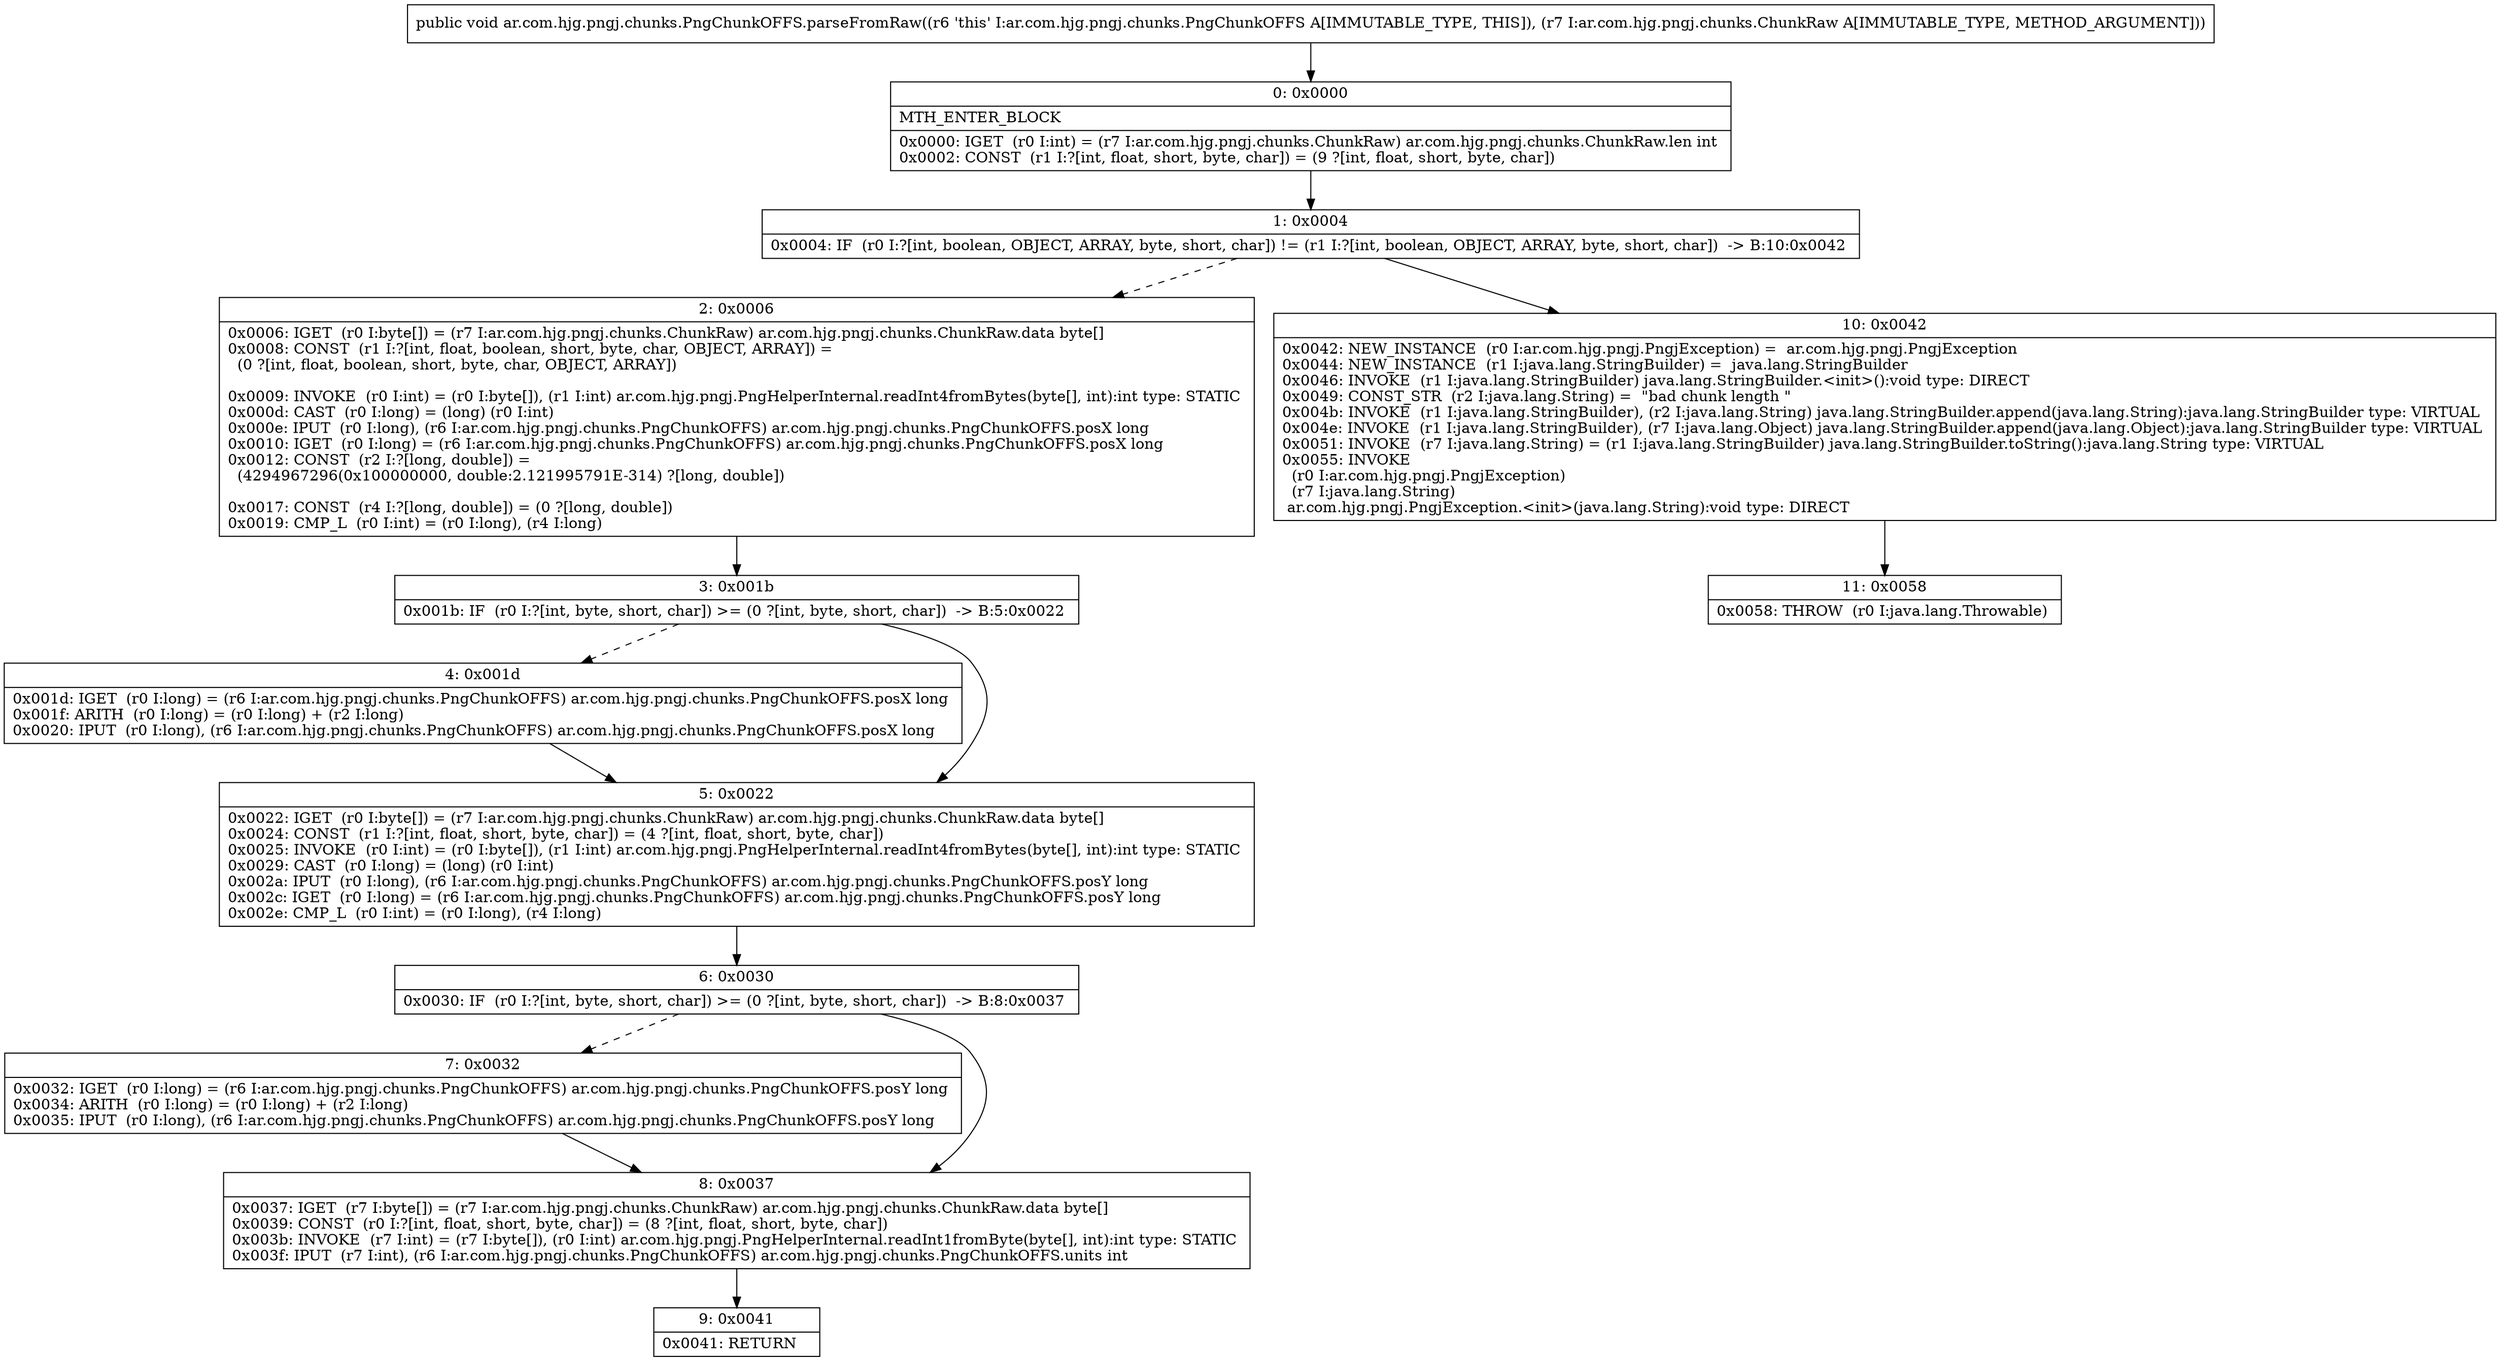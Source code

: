 digraph "CFG forar.com.hjg.pngj.chunks.PngChunkOFFS.parseFromRaw(Lar\/com\/hjg\/pngj\/chunks\/ChunkRaw;)V" {
Node_0 [shape=record,label="{0\:\ 0x0000|MTH_ENTER_BLOCK\l|0x0000: IGET  (r0 I:int) = (r7 I:ar.com.hjg.pngj.chunks.ChunkRaw) ar.com.hjg.pngj.chunks.ChunkRaw.len int \l0x0002: CONST  (r1 I:?[int, float, short, byte, char]) = (9 ?[int, float, short, byte, char]) \l}"];
Node_1 [shape=record,label="{1\:\ 0x0004|0x0004: IF  (r0 I:?[int, boolean, OBJECT, ARRAY, byte, short, char]) != (r1 I:?[int, boolean, OBJECT, ARRAY, byte, short, char])  \-\> B:10:0x0042 \l}"];
Node_2 [shape=record,label="{2\:\ 0x0006|0x0006: IGET  (r0 I:byte[]) = (r7 I:ar.com.hjg.pngj.chunks.ChunkRaw) ar.com.hjg.pngj.chunks.ChunkRaw.data byte[] \l0x0008: CONST  (r1 I:?[int, float, boolean, short, byte, char, OBJECT, ARRAY]) = \l  (0 ?[int, float, boolean, short, byte, char, OBJECT, ARRAY])\l \l0x0009: INVOKE  (r0 I:int) = (r0 I:byte[]), (r1 I:int) ar.com.hjg.pngj.PngHelperInternal.readInt4fromBytes(byte[], int):int type: STATIC \l0x000d: CAST  (r0 I:long) = (long) (r0 I:int) \l0x000e: IPUT  (r0 I:long), (r6 I:ar.com.hjg.pngj.chunks.PngChunkOFFS) ar.com.hjg.pngj.chunks.PngChunkOFFS.posX long \l0x0010: IGET  (r0 I:long) = (r6 I:ar.com.hjg.pngj.chunks.PngChunkOFFS) ar.com.hjg.pngj.chunks.PngChunkOFFS.posX long \l0x0012: CONST  (r2 I:?[long, double]) = \l  (4294967296(0x100000000, double:2.121995791E\-314) ?[long, double])\l \l0x0017: CONST  (r4 I:?[long, double]) = (0 ?[long, double]) \l0x0019: CMP_L  (r0 I:int) = (r0 I:long), (r4 I:long) \l}"];
Node_3 [shape=record,label="{3\:\ 0x001b|0x001b: IF  (r0 I:?[int, byte, short, char]) \>= (0 ?[int, byte, short, char])  \-\> B:5:0x0022 \l}"];
Node_4 [shape=record,label="{4\:\ 0x001d|0x001d: IGET  (r0 I:long) = (r6 I:ar.com.hjg.pngj.chunks.PngChunkOFFS) ar.com.hjg.pngj.chunks.PngChunkOFFS.posX long \l0x001f: ARITH  (r0 I:long) = (r0 I:long) + (r2 I:long) \l0x0020: IPUT  (r0 I:long), (r6 I:ar.com.hjg.pngj.chunks.PngChunkOFFS) ar.com.hjg.pngj.chunks.PngChunkOFFS.posX long \l}"];
Node_5 [shape=record,label="{5\:\ 0x0022|0x0022: IGET  (r0 I:byte[]) = (r7 I:ar.com.hjg.pngj.chunks.ChunkRaw) ar.com.hjg.pngj.chunks.ChunkRaw.data byte[] \l0x0024: CONST  (r1 I:?[int, float, short, byte, char]) = (4 ?[int, float, short, byte, char]) \l0x0025: INVOKE  (r0 I:int) = (r0 I:byte[]), (r1 I:int) ar.com.hjg.pngj.PngHelperInternal.readInt4fromBytes(byte[], int):int type: STATIC \l0x0029: CAST  (r0 I:long) = (long) (r0 I:int) \l0x002a: IPUT  (r0 I:long), (r6 I:ar.com.hjg.pngj.chunks.PngChunkOFFS) ar.com.hjg.pngj.chunks.PngChunkOFFS.posY long \l0x002c: IGET  (r0 I:long) = (r6 I:ar.com.hjg.pngj.chunks.PngChunkOFFS) ar.com.hjg.pngj.chunks.PngChunkOFFS.posY long \l0x002e: CMP_L  (r0 I:int) = (r0 I:long), (r4 I:long) \l}"];
Node_6 [shape=record,label="{6\:\ 0x0030|0x0030: IF  (r0 I:?[int, byte, short, char]) \>= (0 ?[int, byte, short, char])  \-\> B:8:0x0037 \l}"];
Node_7 [shape=record,label="{7\:\ 0x0032|0x0032: IGET  (r0 I:long) = (r6 I:ar.com.hjg.pngj.chunks.PngChunkOFFS) ar.com.hjg.pngj.chunks.PngChunkOFFS.posY long \l0x0034: ARITH  (r0 I:long) = (r0 I:long) + (r2 I:long) \l0x0035: IPUT  (r0 I:long), (r6 I:ar.com.hjg.pngj.chunks.PngChunkOFFS) ar.com.hjg.pngj.chunks.PngChunkOFFS.posY long \l}"];
Node_8 [shape=record,label="{8\:\ 0x0037|0x0037: IGET  (r7 I:byte[]) = (r7 I:ar.com.hjg.pngj.chunks.ChunkRaw) ar.com.hjg.pngj.chunks.ChunkRaw.data byte[] \l0x0039: CONST  (r0 I:?[int, float, short, byte, char]) = (8 ?[int, float, short, byte, char]) \l0x003b: INVOKE  (r7 I:int) = (r7 I:byte[]), (r0 I:int) ar.com.hjg.pngj.PngHelperInternal.readInt1fromByte(byte[], int):int type: STATIC \l0x003f: IPUT  (r7 I:int), (r6 I:ar.com.hjg.pngj.chunks.PngChunkOFFS) ar.com.hjg.pngj.chunks.PngChunkOFFS.units int \l}"];
Node_9 [shape=record,label="{9\:\ 0x0041|0x0041: RETURN   \l}"];
Node_10 [shape=record,label="{10\:\ 0x0042|0x0042: NEW_INSTANCE  (r0 I:ar.com.hjg.pngj.PngjException) =  ar.com.hjg.pngj.PngjException \l0x0044: NEW_INSTANCE  (r1 I:java.lang.StringBuilder) =  java.lang.StringBuilder \l0x0046: INVOKE  (r1 I:java.lang.StringBuilder) java.lang.StringBuilder.\<init\>():void type: DIRECT \l0x0049: CONST_STR  (r2 I:java.lang.String) =  \"bad chunk length \" \l0x004b: INVOKE  (r1 I:java.lang.StringBuilder), (r2 I:java.lang.String) java.lang.StringBuilder.append(java.lang.String):java.lang.StringBuilder type: VIRTUAL \l0x004e: INVOKE  (r1 I:java.lang.StringBuilder), (r7 I:java.lang.Object) java.lang.StringBuilder.append(java.lang.Object):java.lang.StringBuilder type: VIRTUAL \l0x0051: INVOKE  (r7 I:java.lang.String) = (r1 I:java.lang.StringBuilder) java.lang.StringBuilder.toString():java.lang.String type: VIRTUAL \l0x0055: INVOKE  \l  (r0 I:ar.com.hjg.pngj.PngjException)\l  (r7 I:java.lang.String)\l ar.com.hjg.pngj.PngjException.\<init\>(java.lang.String):void type: DIRECT \l}"];
Node_11 [shape=record,label="{11\:\ 0x0058|0x0058: THROW  (r0 I:java.lang.Throwable) \l}"];
MethodNode[shape=record,label="{public void ar.com.hjg.pngj.chunks.PngChunkOFFS.parseFromRaw((r6 'this' I:ar.com.hjg.pngj.chunks.PngChunkOFFS A[IMMUTABLE_TYPE, THIS]), (r7 I:ar.com.hjg.pngj.chunks.ChunkRaw A[IMMUTABLE_TYPE, METHOD_ARGUMENT])) }"];
MethodNode -> Node_0;
Node_0 -> Node_1;
Node_1 -> Node_2[style=dashed];
Node_1 -> Node_10;
Node_2 -> Node_3;
Node_3 -> Node_4[style=dashed];
Node_3 -> Node_5;
Node_4 -> Node_5;
Node_5 -> Node_6;
Node_6 -> Node_7[style=dashed];
Node_6 -> Node_8;
Node_7 -> Node_8;
Node_8 -> Node_9;
Node_10 -> Node_11;
}

